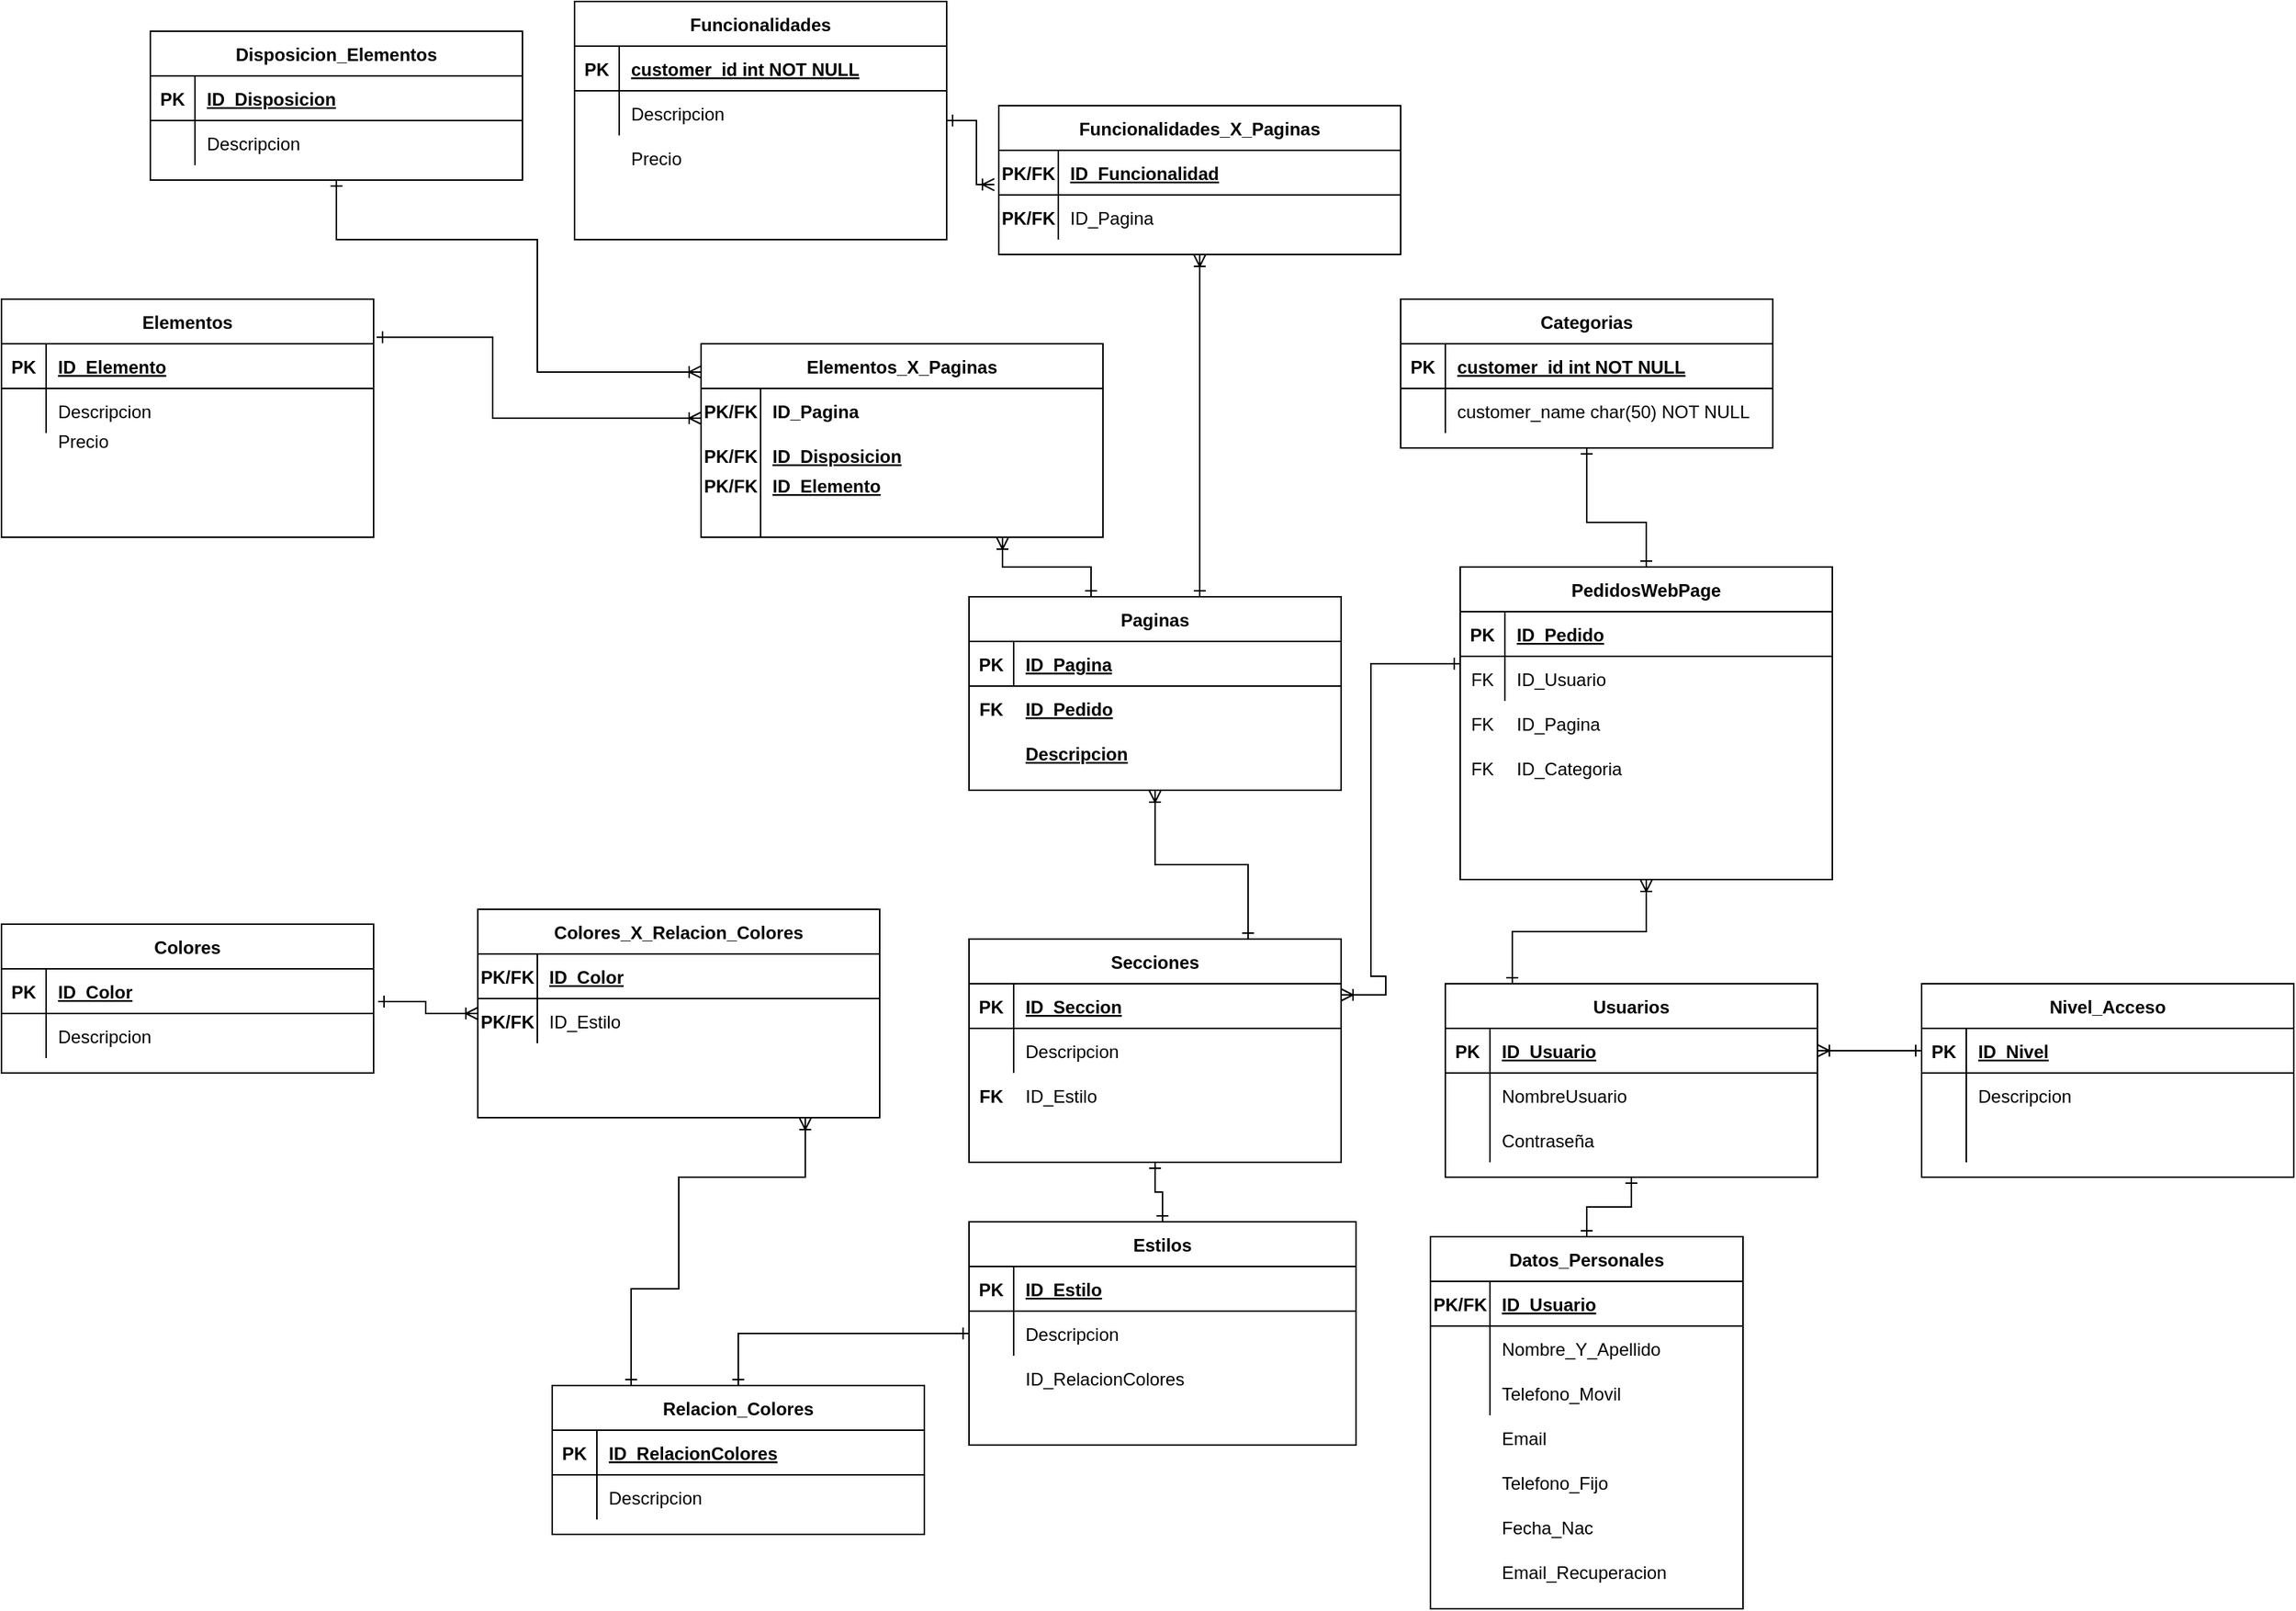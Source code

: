 <mxfile version="13.7.9" type="device"><diagram id="R2lEEEUBdFMjLlhIrx00" name="Page-1"><mxGraphModel dx="2881" dy="2274" grid="1" gridSize="10" guides="1" tooltips="1" connect="1" arrows="1" fold="1" page="1" pageScale="1" pageWidth="850" pageHeight="1100" math="0" shadow="0" extFonts="Permanent Marker^https://fonts.googleapis.com/css?family=Permanent+Marker"><root><mxCell id="0"/><mxCell id="1" parent="0"/><mxCell id="X9fBaG0iJ6tj3-MMZvB7-77" style="edgeStyle=orthogonalEdgeStyle;rounded=0;orthogonalLoop=1;jettySize=auto;html=1;endArrow=ERoneToMany;endFill=0;startArrow=ERone;startFill=0;exitX=0.75;exitY=0;exitDx=0;exitDy=0;" edge="1" parent="1" source="X9fBaG0iJ6tj3-MMZvB7-142" target="X9fBaG0iJ6tj3-MMZvB7-21"><mxGeometry relative="1" as="geometry"/></mxCell><mxCell id="X9fBaG0iJ6tj3-MMZvB7-78" style="edgeStyle=orthogonalEdgeStyle;rounded=0;orthogonalLoop=1;jettySize=auto;html=1;entryX=0.5;entryY=1;entryDx=0;entryDy=0;startArrow=ERone;startFill=0;endArrow=ERone;endFill=0;exitX=0.5;exitY=0;exitDx=0;exitDy=0;" edge="1" parent="1" source="C-vyLk0tnHw3VtMMgP7b-23" target="X9fBaG0iJ6tj3-MMZvB7-28"><mxGeometry relative="1" as="geometry"><mxPoint x="290" y="90" as="sourcePoint"/><Array as="points"><mxPoint x="415" y="-80"/><mxPoint x="375" y="-80"/></Array></mxGeometry></mxCell><mxCell id="X9fBaG0iJ6tj3-MMZvB7-150" style="edgeStyle=orthogonalEdgeStyle;rounded=0;orthogonalLoop=1;jettySize=auto;html=1;entryX=1;entryY=0.25;entryDx=0;entryDy=0;startArrow=ERone;startFill=0;endArrow=ERoneToMany;endFill=0;" edge="1" parent="1" source="C-vyLk0tnHw3VtMMgP7b-23" target="X9fBaG0iJ6tj3-MMZvB7-142"><mxGeometry relative="1" as="geometry"><Array as="points"><mxPoint x="230" y="15"/><mxPoint x="230" y="225"/><mxPoint x="240" y="225"/><mxPoint x="240" y="238"/></Array></mxGeometry></mxCell><mxCell id="X9fBaG0iJ6tj3-MMZvB7-175" style="edgeStyle=orthogonalEdgeStyle;rounded=0;orthogonalLoop=1;jettySize=auto;html=1;entryX=0.18;entryY=0;entryDx=0;entryDy=0;entryPerimeter=0;startArrow=ERoneToMany;startFill=0;endArrow=ERone;endFill=0;" edge="1" parent="1" source="C-vyLk0tnHw3VtMMgP7b-23" target="C-vyLk0tnHw3VtMMgP7b-2"><mxGeometry relative="1" as="geometry"/></mxCell><mxCell id="X9fBaG0iJ6tj3-MMZvB7-91" value="ID_Pagina" style="shape=partialRectangle;overflow=hidden;connectable=0;fillColor=none;top=0;left=0;bottom=0;right=0;align=left;spacingLeft=6;" vertex="1" parent="1"><mxGeometry x="320" y="40" width="220" height="30" as="geometry"/></mxCell><mxCell id="X9fBaG0iJ6tj3-MMZvB7-92" value="FK" style="shape=partialRectangle;overflow=hidden;connectable=0;fillColor=none;top=0;left=0;bottom=0;right=0;" vertex="1" parent="1"><mxGeometry x="290" y="40" width="30" height="30" as="geometry"/></mxCell><mxCell id="X9fBaG0iJ6tj3-MMZvB7-93" value="ID_Categoria" style="shape=partialRectangle;overflow=hidden;connectable=0;fillColor=none;top=0;left=0;bottom=0;right=0;align=left;spacingLeft=6;" vertex="1" parent="1"><mxGeometry x="320" y="70" width="220" height="30" as="geometry"/></mxCell><mxCell id="X9fBaG0iJ6tj3-MMZvB7-94" value="FK" style="shape=partialRectangle;overflow=hidden;connectable=0;fillColor=none;top=0;left=0;bottom=0;right=0;" vertex="1" parent="1"><mxGeometry x="290" y="70" width="30" height="30" as="geometry"/></mxCell><mxCell id="X9fBaG0iJ6tj3-MMZvB7-102" style="edgeStyle=orthogonalEdgeStyle;rounded=0;orthogonalLoop=1;jettySize=auto;html=1;entryX=-0.011;entryY=0.767;entryDx=0;entryDy=0;entryPerimeter=0;startArrow=ERone;startFill=0;endArrow=ERoneToMany;endFill=0;" edge="1" parent="1" source="X9fBaG0iJ6tj3-MMZvB7-42" target="X9fBaG0iJ6tj3-MMZvB7-96"><mxGeometry relative="1" as="geometry"/></mxCell><mxCell id="X9fBaG0iJ6tj3-MMZvB7-103" style="edgeStyle=orthogonalEdgeStyle;rounded=0;orthogonalLoop=1;jettySize=auto;html=1;startArrow=ERoneToMany;startFill=0;endArrow=ERone;endFill=0;entryX=0.62;entryY=0;entryDx=0;entryDy=0;entryPerimeter=0;" edge="1" parent="1" source="X9fBaG0iJ6tj3-MMZvB7-95" target="X9fBaG0iJ6tj3-MMZvB7-21"><mxGeometry relative="1" as="geometry"><mxPoint x="115" y="-40" as="targetPoint"/></mxGeometry></mxCell><mxCell id="X9fBaG0iJ6tj3-MMZvB7-21" value="Paginas" style="shape=table;startSize=30;container=1;collapsible=1;childLayout=tableLayout;fixedRows=1;rowLines=0;fontStyle=1;align=center;resizeLast=1;" vertex="1" parent="1"><mxGeometry x="-40" y="-30" width="250" height="130" as="geometry"/></mxCell><mxCell id="X9fBaG0iJ6tj3-MMZvB7-22" value="" style="shape=partialRectangle;collapsible=0;dropTarget=0;pointerEvents=0;fillColor=none;points=[[0,0.5],[1,0.5]];portConstraint=eastwest;top=0;left=0;right=0;bottom=1;" vertex="1" parent="X9fBaG0iJ6tj3-MMZvB7-21"><mxGeometry y="30" width="250" height="30" as="geometry"/></mxCell><mxCell id="X9fBaG0iJ6tj3-MMZvB7-23" value="PK" style="shape=partialRectangle;overflow=hidden;connectable=0;fillColor=none;top=0;left=0;bottom=0;right=0;fontStyle=1;" vertex="1" parent="X9fBaG0iJ6tj3-MMZvB7-22"><mxGeometry width="30" height="30" as="geometry"/></mxCell><mxCell id="X9fBaG0iJ6tj3-MMZvB7-24" value="ID_Pagina" style="shape=partialRectangle;overflow=hidden;connectable=0;fillColor=none;top=0;left=0;bottom=0;right=0;align=left;spacingLeft=6;fontStyle=5;" vertex="1" parent="X9fBaG0iJ6tj3-MMZvB7-22"><mxGeometry x="30" width="220" height="30" as="geometry"/></mxCell><mxCell id="X9fBaG0iJ6tj3-MMZvB7-95" value="Funcionalidades_X_Paginas" style="shape=table;startSize=30;container=1;collapsible=1;childLayout=tableLayout;fixedRows=1;rowLines=0;fontStyle=1;align=center;resizeLast=1;" vertex="1" parent="1"><mxGeometry x="-20" y="-360" width="270" height="100" as="geometry"/></mxCell><mxCell id="X9fBaG0iJ6tj3-MMZvB7-96" value="" style="shape=partialRectangle;collapsible=0;dropTarget=0;pointerEvents=0;fillColor=none;points=[[0,0.5],[1,0.5]];portConstraint=eastwest;top=0;left=0;right=0;bottom=1;" vertex="1" parent="X9fBaG0iJ6tj3-MMZvB7-95"><mxGeometry y="30" width="270" height="30" as="geometry"/></mxCell><mxCell id="X9fBaG0iJ6tj3-MMZvB7-97" value="PK/FK" style="shape=partialRectangle;overflow=hidden;connectable=0;fillColor=none;top=0;left=0;bottom=0;right=0;fontStyle=1;" vertex="1" parent="X9fBaG0iJ6tj3-MMZvB7-96"><mxGeometry width="40" height="30" as="geometry"/></mxCell><mxCell id="X9fBaG0iJ6tj3-MMZvB7-98" value="ID_Funcionalidad" style="shape=partialRectangle;overflow=hidden;connectable=0;fillColor=none;top=0;left=0;bottom=0;right=0;align=left;spacingLeft=6;fontStyle=5;" vertex="1" parent="X9fBaG0iJ6tj3-MMZvB7-96"><mxGeometry x="40" width="230" height="30" as="geometry"/></mxCell><mxCell id="X9fBaG0iJ6tj3-MMZvB7-99" value="" style="shape=partialRectangle;collapsible=0;dropTarget=0;pointerEvents=0;fillColor=none;points=[[0,0.5],[1,0.5]];portConstraint=eastwest;top=0;left=0;right=0;bottom=0;" vertex="1" parent="X9fBaG0iJ6tj3-MMZvB7-95"><mxGeometry y="60" width="270" height="30" as="geometry"/></mxCell><mxCell id="X9fBaG0iJ6tj3-MMZvB7-100" value="PK/FK" style="shape=partialRectangle;overflow=hidden;connectable=0;fillColor=none;top=0;left=0;bottom=0;right=0;fontStyle=1" vertex="1" parent="X9fBaG0iJ6tj3-MMZvB7-99"><mxGeometry width="40" height="30" as="geometry"/></mxCell><mxCell id="X9fBaG0iJ6tj3-MMZvB7-101" value="ID_Pagina" style="shape=partialRectangle;overflow=hidden;connectable=0;fillColor=none;top=0;left=0;bottom=0;right=0;align=left;spacingLeft=6;" vertex="1" parent="X9fBaG0iJ6tj3-MMZvB7-99"><mxGeometry x="40" width="230" height="30" as="geometry"/></mxCell><mxCell id="X9fBaG0iJ6tj3-MMZvB7-111" style="edgeStyle=orthogonalEdgeStyle;rounded=0;orthogonalLoop=1;jettySize=auto;html=1;entryX=0.328;entryY=0;entryDx=0;entryDy=0;entryPerimeter=0;startArrow=ERoneToMany;startFill=0;endArrow=ERone;endFill=0;exitX=0.75;exitY=1;exitDx=0;exitDy=0;" edge="1" parent="1" source="X9fBaG0iJ6tj3-MMZvB7-104" target="X9fBaG0iJ6tj3-MMZvB7-21"><mxGeometry relative="1" as="geometry"><Array as="points"><mxPoint x="-17" y="-50"/><mxPoint x="42" y="-50"/></Array></mxGeometry></mxCell><mxCell id="X9fBaG0iJ6tj3-MMZvB7-113" style="edgeStyle=orthogonalEdgeStyle;rounded=0;orthogonalLoop=1;jettySize=auto;html=1;entryX=1.008;entryY=0.16;entryDx=0;entryDy=0;entryPerimeter=0;startArrow=ERoneToMany;startFill=0;endArrow=ERone;endFill=0;" edge="1" parent="1" source="X9fBaG0iJ6tj3-MMZvB7-104" target="X9fBaG0iJ6tj3-MMZvB7-35"><mxGeometry relative="1" as="geometry"><Array as="points"><mxPoint x="-360" y="-150"/><mxPoint x="-360" y="-204"/></Array></mxGeometry></mxCell><mxCell id="X9fBaG0iJ6tj3-MMZvB7-114" value="Precio" style="shape=partialRectangle;overflow=hidden;connectable=0;fillColor=none;top=0;left=0;bottom=0;right=0;align=left;spacingLeft=6;" vertex="1" parent="1"><mxGeometry x="-275" y="-340" width="220" height="30" as="geometry"/></mxCell><mxCell id="X9fBaG0iJ6tj3-MMZvB7-115" value="Precio" style="shape=partialRectangle;overflow=hidden;connectable=0;fillColor=none;top=0;left=0;bottom=0;right=0;align=left;spacingLeft=6;" vertex="1" parent="1"><mxGeometry x="-660" y="-150" width="220" height="30" as="geometry"/></mxCell><mxCell id="X9fBaG0iJ6tj3-MMZvB7-123" style="edgeStyle=orthogonalEdgeStyle;rounded=0;orthogonalLoop=1;jettySize=auto;html=1;entryX=1.012;entryY=0.733;entryDx=0;entryDy=0;entryPerimeter=0;startArrow=ERoneToMany;startFill=0;endArrow=ERone;endFill=0;" edge="1" parent="1" source="X9fBaG0iJ6tj3-MMZvB7-116" target="X9fBaG0iJ6tj3-MMZvB7-57"><mxGeometry relative="1" as="geometry"/></mxCell><mxCell id="X9fBaG0iJ6tj3-MMZvB7-128" style="edgeStyle=orthogonalEdgeStyle;rounded=0;orthogonalLoop=1;jettySize=auto;html=1;entryX=0.212;entryY=0;entryDx=0;entryDy=0;startArrow=ERoneToMany;startFill=0;endArrow=ERone;endFill=0;entryPerimeter=0;" edge="1" parent="1" source="X9fBaG0iJ6tj3-MMZvB7-116" target="X9fBaG0iJ6tj3-MMZvB7-63"><mxGeometry relative="1" as="geometry"><Array as="points"><mxPoint x="-150" y="360"/><mxPoint x="-235" y="360"/><mxPoint x="-235" y="435"/><mxPoint x="-267" y="435"/></Array></mxGeometry></mxCell><mxCell id="X9fBaG0iJ6tj3-MMZvB7-129" value="ID_Pedido" style="shape=partialRectangle;overflow=hidden;connectable=0;fillColor=none;top=0;left=0;bottom=0;right=0;align=left;spacingLeft=6;fontStyle=5;" vertex="1" parent="1"><mxGeometry x="-10" y="30" width="220" height="30" as="geometry"/></mxCell><mxCell id="X9fBaG0iJ6tj3-MMZvB7-130" value="FK" style="shape=partialRectangle;overflow=hidden;connectable=0;fillColor=none;top=0;left=0;bottom=0;right=0;fontStyle=1;" vertex="1" parent="1"><mxGeometry x="-40" y="30" width="30" height="30" as="geometry"/></mxCell><mxCell id="X9fBaG0iJ6tj3-MMZvB7-104" value="Elementos_X_Paginas" style="shape=table;startSize=30;container=1;collapsible=1;childLayout=tableLayout;fixedRows=1;rowLines=0;fontStyle=1;align=center;resizeLast=1;" vertex="1" parent="1"><mxGeometry x="-220" y="-200" width="270" height="130" as="geometry"/></mxCell><mxCell id="X9fBaG0iJ6tj3-MMZvB7-108" value="" style="shape=partialRectangle;collapsible=0;dropTarget=0;pointerEvents=0;fillColor=none;points=[[0,0.5],[1,0.5]];portConstraint=eastwest;top=0;left=0;right=0;bottom=0;" vertex="1" parent="X9fBaG0iJ6tj3-MMZvB7-104"><mxGeometry y="30" width="270" height="30" as="geometry"/></mxCell><mxCell id="X9fBaG0iJ6tj3-MMZvB7-109" value="PK/FK" style="shape=partialRectangle;overflow=hidden;connectable=0;fillColor=none;top=0;left=0;bottom=0;right=0;fontStyle=1" vertex="1" parent="X9fBaG0iJ6tj3-MMZvB7-108"><mxGeometry width="40" height="30" as="geometry"/></mxCell><mxCell id="X9fBaG0iJ6tj3-MMZvB7-110" value="ID_Pagina" style="shape=partialRectangle;overflow=hidden;connectable=0;fillColor=none;top=0;left=0;bottom=0;right=0;align=left;spacingLeft=6;fontStyle=1" vertex="1" parent="X9fBaG0iJ6tj3-MMZvB7-108"><mxGeometry x="40" width="230" height="30" as="geometry"/></mxCell><mxCell id="X9fBaG0iJ6tj3-MMZvB7-105" value="" style="shape=partialRectangle;collapsible=0;dropTarget=0;pointerEvents=0;fillColor=none;points=[[0,0.5],[1,0.5]];portConstraint=eastwest;top=0;left=0;right=0;bottom=1;" vertex="1" parent="X9fBaG0iJ6tj3-MMZvB7-104"><mxGeometry y="60" width="270" height="70" as="geometry"/></mxCell><mxCell id="X9fBaG0iJ6tj3-MMZvB7-106" value="PK/FK" style="shape=partialRectangle;overflow=hidden;connectable=0;fillColor=none;top=0;left=0;bottom=0;right=0;fontStyle=1;" vertex="1" parent="X9fBaG0iJ6tj3-MMZvB7-105"><mxGeometry width="40" height="70" as="geometry"/></mxCell><mxCell id="X9fBaG0iJ6tj3-MMZvB7-107" value="ID_Elemento" style="shape=partialRectangle;overflow=hidden;connectable=0;fillColor=none;top=0;left=0;bottom=0;right=0;align=left;spacingLeft=6;fontStyle=5;" vertex="1" parent="X9fBaG0iJ6tj3-MMZvB7-105"><mxGeometry x="40" width="230" height="70" as="geometry"/></mxCell><mxCell id="X9fBaG0iJ6tj3-MMZvB7-132" style="edgeStyle=orthogonalEdgeStyle;rounded=0;orthogonalLoop=1;jettySize=auto;html=1;startArrow=ERone;startFill=0;endArrow=ERoneToMany;endFill=0;entryX=0;entryY=0.146;entryDx=0;entryDy=0;entryPerimeter=0;" edge="1" parent="1" source="X9fBaG0iJ6tj3-MMZvB7-70" target="X9fBaG0iJ6tj3-MMZvB7-104"><mxGeometry relative="1" as="geometry"><mxPoint x="-465" y="-240" as="targetPoint"/><Array as="points"><mxPoint x="-465" y="-270"/><mxPoint x="-330" y="-270"/><mxPoint x="-330" y="-181"/></Array></mxGeometry></mxCell><mxCell id="X9fBaG0iJ6tj3-MMZvB7-70" value="Disposicion_Elementos" style="shape=table;startSize=30;container=1;collapsible=1;childLayout=tableLayout;fixedRows=1;rowLines=0;fontStyle=1;align=center;resizeLast=1;" vertex="1" parent="1"><mxGeometry x="-590" y="-410" width="250" height="100" as="geometry"/></mxCell><mxCell id="X9fBaG0iJ6tj3-MMZvB7-71" value="" style="shape=partialRectangle;collapsible=0;dropTarget=0;pointerEvents=0;fillColor=none;points=[[0,0.5],[1,0.5]];portConstraint=eastwest;top=0;left=0;right=0;bottom=1;" vertex="1" parent="X9fBaG0iJ6tj3-MMZvB7-70"><mxGeometry y="30" width="250" height="30" as="geometry"/></mxCell><mxCell id="X9fBaG0iJ6tj3-MMZvB7-72" value="PK" style="shape=partialRectangle;overflow=hidden;connectable=0;fillColor=none;top=0;left=0;bottom=0;right=0;fontStyle=1;" vertex="1" parent="X9fBaG0iJ6tj3-MMZvB7-71"><mxGeometry width="30" height="30" as="geometry"/></mxCell><mxCell id="X9fBaG0iJ6tj3-MMZvB7-73" value="ID_Disposicion" style="shape=partialRectangle;overflow=hidden;connectable=0;fillColor=none;top=0;left=0;bottom=0;right=0;align=left;spacingLeft=6;fontStyle=5;" vertex="1" parent="X9fBaG0iJ6tj3-MMZvB7-71"><mxGeometry x="30" width="220" height="30" as="geometry"/></mxCell><mxCell id="X9fBaG0iJ6tj3-MMZvB7-74" value="" style="shape=partialRectangle;collapsible=0;dropTarget=0;pointerEvents=0;fillColor=none;points=[[0,0.5],[1,0.5]];portConstraint=eastwest;top=0;left=0;right=0;bottom=0;" vertex="1" parent="X9fBaG0iJ6tj3-MMZvB7-70"><mxGeometry y="60" width="250" height="30" as="geometry"/></mxCell><mxCell id="X9fBaG0iJ6tj3-MMZvB7-75" value="" style="shape=partialRectangle;overflow=hidden;connectable=0;fillColor=none;top=0;left=0;bottom=0;right=0;" vertex="1" parent="X9fBaG0iJ6tj3-MMZvB7-74"><mxGeometry width="30" height="30" as="geometry"/></mxCell><mxCell id="X9fBaG0iJ6tj3-MMZvB7-76" value="Descripcion" style="shape=partialRectangle;overflow=hidden;connectable=0;fillColor=none;top=0;left=0;bottom=0;right=0;align=left;spacingLeft=6;" vertex="1" parent="X9fBaG0iJ6tj3-MMZvB7-74"><mxGeometry x="30" width="220" height="30" as="geometry"/></mxCell><mxCell id="X9fBaG0iJ6tj3-MMZvB7-35" value="Elementos" style="shape=table;startSize=30;container=1;collapsible=1;childLayout=tableLayout;fixedRows=1;rowLines=0;fontStyle=1;align=center;resizeLast=1;" vertex="1" parent="1"><mxGeometry x="-690" y="-230" width="250" height="160" as="geometry"/></mxCell><mxCell id="X9fBaG0iJ6tj3-MMZvB7-36" value="" style="shape=partialRectangle;collapsible=0;dropTarget=0;pointerEvents=0;fillColor=none;points=[[0,0.5],[1,0.5]];portConstraint=eastwest;top=0;left=0;right=0;bottom=1;" vertex="1" parent="X9fBaG0iJ6tj3-MMZvB7-35"><mxGeometry y="30" width="250" height="30" as="geometry"/></mxCell><mxCell id="X9fBaG0iJ6tj3-MMZvB7-37" value="PK" style="shape=partialRectangle;overflow=hidden;connectable=0;fillColor=none;top=0;left=0;bottom=0;right=0;fontStyle=1;" vertex="1" parent="X9fBaG0iJ6tj3-MMZvB7-36"><mxGeometry width="30" height="30" as="geometry"/></mxCell><mxCell id="X9fBaG0iJ6tj3-MMZvB7-38" value="ID_Elemento" style="shape=partialRectangle;overflow=hidden;connectable=0;fillColor=none;top=0;left=0;bottom=0;right=0;align=left;spacingLeft=6;fontStyle=5;" vertex="1" parent="X9fBaG0iJ6tj3-MMZvB7-36"><mxGeometry x="30" width="220" height="30" as="geometry"/></mxCell><mxCell id="X9fBaG0iJ6tj3-MMZvB7-39" value="" style="shape=partialRectangle;collapsible=0;dropTarget=0;pointerEvents=0;fillColor=none;points=[[0,0.5],[1,0.5]];portConstraint=eastwest;top=0;left=0;right=0;bottom=0;" vertex="1" parent="X9fBaG0iJ6tj3-MMZvB7-35"><mxGeometry y="60" width="250" height="30" as="geometry"/></mxCell><mxCell id="X9fBaG0iJ6tj3-MMZvB7-40" value="" style="shape=partialRectangle;overflow=hidden;connectable=0;fillColor=none;top=0;left=0;bottom=0;right=0;" vertex="1" parent="X9fBaG0iJ6tj3-MMZvB7-39"><mxGeometry width="30" height="30" as="geometry"/></mxCell><mxCell id="X9fBaG0iJ6tj3-MMZvB7-41" value="Descripcion" style="shape=partialRectangle;overflow=hidden;connectable=0;fillColor=none;top=0;left=0;bottom=0;right=0;align=left;spacingLeft=6;" vertex="1" parent="X9fBaG0iJ6tj3-MMZvB7-39"><mxGeometry x="30" width="220" height="30" as="geometry"/></mxCell><mxCell id="X9fBaG0iJ6tj3-MMZvB7-134" value="ID_Disposicion" style="shape=partialRectangle;overflow=hidden;connectable=0;fillColor=none;top=0;left=0;bottom=0;right=0;align=left;spacingLeft=6;fontStyle=5;" vertex="1" parent="1"><mxGeometry x="-180" y="-140" width="220" height="30" as="geometry"/></mxCell><mxCell id="X9fBaG0iJ6tj3-MMZvB7-135" value="PK/FK" style="shape=partialRectangle;overflow=hidden;connectable=0;fillColor=none;top=0;left=0;bottom=0;right=0;fontStyle=1" vertex="1" parent="1"><mxGeometry x="-220" y="-140" width="40" height="30" as="geometry"/></mxCell><mxCell id="X9fBaG0iJ6tj3-MMZvB7-42" value="Funcionalidades" style="shape=table;startSize=30;container=1;collapsible=1;childLayout=tableLayout;fixedRows=1;rowLines=0;fontStyle=1;align=center;resizeLast=1;" vertex="1" parent="1"><mxGeometry x="-305" y="-430" width="250" height="160" as="geometry"/></mxCell><mxCell id="X9fBaG0iJ6tj3-MMZvB7-43" value="" style="shape=partialRectangle;collapsible=0;dropTarget=0;pointerEvents=0;fillColor=none;points=[[0,0.5],[1,0.5]];portConstraint=eastwest;top=0;left=0;right=0;bottom=1;" vertex="1" parent="X9fBaG0iJ6tj3-MMZvB7-42"><mxGeometry y="30" width="250" height="30" as="geometry"/></mxCell><mxCell id="X9fBaG0iJ6tj3-MMZvB7-44" value="PK" style="shape=partialRectangle;overflow=hidden;connectable=0;fillColor=none;top=0;left=0;bottom=0;right=0;fontStyle=1;" vertex="1" parent="X9fBaG0iJ6tj3-MMZvB7-43"><mxGeometry width="30" height="30" as="geometry"/></mxCell><mxCell id="X9fBaG0iJ6tj3-MMZvB7-45" value="customer_id int NOT NULL " style="shape=partialRectangle;overflow=hidden;connectable=0;fillColor=none;top=0;left=0;bottom=0;right=0;align=left;spacingLeft=6;fontStyle=5;" vertex="1" parent="X9fBaG0iJ6tj3-MMZvB7-43"><mxGeometry x="30" width="220" height="30" as="geometry"/></mxCell><mxCell id="X9fBaG0iJ6tj3-MMZvB7-46" value="" style="shape=partialRectangle;collapsible=0;dropTarget=0;pointerEvents=0;fillColor=none;points=[[0,0.5],[1,0.5]];portConstraint=eastwest;top=0;left=0;right=0;bottom=0;" vertex="1" parent="X9fBaG0iJ6tj3-MMZvB7-42"><mxGeometry y="60" width="250" height="30" as="geometry"/></mxCell><mxCell id="X9fBaG0iJ6tj3-MMZvB7-47" value="" style="shape=partialRectangle;overflow=hidden;connectable=0;fillColor=none;top=0;left=0;bottom=0;right=0;" vertex="1" parent="X9fBaG0iJ6tj3-MMZvB7-46"><mxGeometry width="30" height="30" as="geometry"/></mxCell><mxCell id="X9fBaG0iJ6tj3-MMZvB7-48" value="Descripcion" style="shape=partialRectangle;overflow=hidden;connectable=0;fillColor=none;top=0;left=0;bottom=0;right=0;align=left;spacingLeft=6;" vertex="1" parent="X9fBaG0iJ6tj3-MMZvB7-46"><mxGeometry x="30" width="220" height="30" as="geometry"/></mxCell><mxCell id="X9fBaG0iJ6tj3-MMZvB7-139" style="edgeStyle=orthogonalEdgeStyle;rounded=0;orthogonalLoop=1;jettySize=auto;html=1;startArrow=ERone;startFill=0;endArrow=ERone;endFill=0;entryX=0;entryY=0.5;entryDx=0;entryDy=0;" edge="1" parent="1" source="X9fBaG0iJ6tj3-MMZvB7-63" target="X9fBaG0iJ6tj3-MMZvB7-53"><mxGeometry relative="1" as="geometry"><mxPoint x="-360" y="70" as="targetPoint"/></mxGeometry></mxCell><mxCell id="X9fBaG0iJ6tj3-MMZvB7-151" style="edgeStyle=orthogonalEdgeStyle;rounded=0;orthogonalLoop=1;jettySize=auto;html=1;entryX=0.5;entryY=0;entryDx=0;entryDy=0;startArrow=ERone;startFill=0;endArrow=ERone;endFill=0;" edge="1" parent="1" source="X9fBaG0iJ6tj3-MMZvB7-142" target="X9fBaG0iJ6tj3-MMZvB7-49"><mxGeometry relative="1" as="geometry"/></mxCell><mxCell id="X9fBaG0iJ6tj3-MMZvB7-142" value="Secciones" style="shape=table;startSize=30;container=1;collapsible=1;childLayout=tableLayout;fixedRows=1;rowLines=0;fontStyle=1;align=center;resizeLast=1;" vertex="1" parent="1"><mxGeometry x="-40" y="200" width="250" height="150" as="geometry"/></mxCell><mxCell id="X9fBaG0iJ6tj3-MMZvB7-143" value="" style="shape=partialRectangle;collapsible=0;dropTarget=0;pointerEvents=0;fillColor=none;points=[[0,0.5],[1,0.5]];portConstraint=eastwest;top=0;left=0;right=0;bottom=1;" vertex="1" parent="X9fBaG0iJ6tj3-MMZvB7-142"><mxGeometry y="30" width="250" height="30" as="geometry"/></mxCell><mxCell id="X9fBaG0iJ6tj3-MMZvB7-144" value="PK" style="shape=partialRectangle;overflow=hidden;connectable=0;fillColor=none;top=0;left=0;bottom=0;right=0;fontStyle=1;" vertex="1" parent="X9fBaG0iJ6tj3-MMZvB7-143"><mxGeometry width="30" height="30" as="geometry"/></mxCell><mxCell id="X9fBaG0iJ6tj3-MMZvB7-145" value="ID_Seccion" style="shape=partialRectangle;overflow=hidden;connectable=0;fillColor=none;top=0;left=0;bottom=0;right=0;align=left;spacingLeft=6;fontStyle=5;" vertex="1" parent="X9fBaG0iJ6tj3-MMZvB7-143"><mxGeometry x="30" width="220" height="30" as="geometry"/></mxCell><mxCell id="X9fBaG0iJ6tj3-MMZvB7-146" value="" style="shape=partialRectangle;collapsible=0;dropTarget=0;pointerEvents=0;fillColor=none;points=[[0,0.5],[1,0.5]];portConstraint=eastwest;top=0;left=0;right=0;bottom=0;" vertex="1" parent="X9fBaG0iJ6tj3-MMZvB7-142"><mxGeometry y="60" width="250" height="30" as="geometry"/></mxCell><mxCell id="X9fBaG0iJ6tj3-MMZvB7-147" value="" style="shape=partialRectangle;overflow=hidden;connectable=0;fillColor=none;top=0;left=0;bottom=0;right=0;" vertex="1" parent="X9fBaG0iJ6tj3-MMZvB7-146"><mxGeometry width="30" height="30" as="geometry"/></mxCell><mxCell id="X9fBaG0iJ6tj3-MMZvB7-148" value="Descripcion" style="shape=partialRectangle;overflow=hidden;connectable=0;fillColor=none;top=0;left=0;bottom=0;right=0;align=left;spacingLeft=6;" vertex="1" parent="X9fBaG0iJ6tj3-MMZvB7-146"><mxGeometry x="30" width="220" height="30" as="geometry"/></mxCell><mxCell id="X9fBaG0iJ6tj3-MMZvB7-49" value="Estilos" style="shape=table;startSize=30;container=1;collapsible=1;childLayout=tableLayout;fixedRows=1;rowLines=0;fontStyle=1;align=center;resizeLast=1;" vertex="1" parent="1"><mxGeometry x="-40" y="390" width="260" height="150" as="geometry"/></mxCell><mxCell id="X9fBaG0iJ6tj3-MMZvB7-50" value="" style="shape=partialRectangle;collapsible=0;dropTarget=0;pointerEvents=0;fillColor=none;points=[[0,0.5],[1,0.5]];portConstraint=eastwest;top=0;left=0;right=0;bottom=1;" vertex="1" parent="X9fBaG0iJ6tj3-MMZvB7-49"><mxGeometry y="30" width="260" height="30" as="geometry"/></mxCell><mxCell id="X9fBaG0iJ6tj3-MMZvB7-51" value="PK" style="shape=partialRectangle;overflow=hidden;connectable=0;fillColor=none;top=0;left=0;bottom=0;right=0;fontStyle=1;" vertex="1" parent="X9fBaG0iJ6tj3-MMZvB7-50"><mxGeometry width="30" height="30" as="geometry"/></mxCell><mxCell id="X9fBaG0iJ6tj3-MMZvB7-52" value="ID_Estilo" style="shape=partialRectangle;overflow=hidden;connectable=0;fillColor=none;top=0;left=0;bottom=0;right=0;align=left;spacingLeft=6;fontStyle=5;" vertex="1" parent="X9fBaG0iJ6tj3-MMZvB7-50"><mxGeometry x="30" width="230" height="30" as="geometry"/></mxCell><mxCell id="X9fBaG0iJ6tj3-MMZvB7-53" value="" style="shape=partialRectangle;collapsible=0;dropTarget=0;pointerEvents=0;fillColor=none;points=[[0,0.5],[1,0.5]];portConstraint=eastwest;top=0;left=0;right=0;bottom=0;" vertex="1" parent="X9fBaG0iJ6tj3-MMZvB7-49"><mxGeometry y="60" width="260" height="30" as="geometry"/></mxCell><mxCell id="X9fBaG0iJ6tj3-MMZvB7-54" value="" style="shape=partialRectangle;overflow=hidden;connectable=0;fillColor=none;top=0;left=0;bottom=0;right=0;" vertex="1" parent="X9fBaG0iJ6tj3-MMZvB7-53"><mxGeometry width="30" height="30" as="geometry"/></mxCell><mxCell id="X9fBaG0iJ6tj3-MMZvB7-55" value="Descripcion" style="shape=partialRectangle;overflow=hidden;connectable=0;fillColor=none;top=0;left=0;bottom=0;right=0;align=left;spacingLeft=6;" vertex="1" parent="X9fBaG0iJ6tj3-MMZvB7-53"><mxGeometry x="30" width="230" height="30" as="geometry"/></mxCell><mxCell id="X9fBaG0iJ6tj3-MMZvB7-152" value="Descripcion" style="shape=partialRectangle;overflow=hidden;connectable=0;fillColor=none;top=0;left=0;bottom=0;right=0;align=left;spacingLeft=6;fontStyle=5;" vertex="1" parent="1"><mxGeometry x="-10" y="60" width="220" height="30" as="geometry"/></mxCell><mxCell id="X9fBaG0iJ6tj3-MMZvB7-153" value="ID_Estilo" style="shape=partialRectangle;overflow=hidden;connectable=0;fillColor=none;top=0;left=0;bottom=0;right=0;align=left;spacingLeft=6;" vertex="1" parent="1"><mxGeometry x="-10" y="290" width="220" height="30" as="geometry"/></mxCell><mxCell id="X9fBaG0iJ6tj3-MMZvB7-154" value="FK" style="shape=partialRectangle;overflow=hidden;connectable=0;fillColor=none;top=0;left=0;bottom=0;right=0;fontStyle=1;" vertex="1" parent="1"><mxGeometry x="-40" y="290" width="30" height="30" as="geometry"/></mxCell><mxCell id="X9fBaG0iJ6tj3-MMZvB7-155" value="ID_RelacionColores" style="shape=partialRectangle;overflow=hidden;connectable=0;fillColor=none;top=0;left=0;bottom=0;right=0;align=left;spacingLeft=6;" vertex="1" parent="1"><mxGeometry x="-10" y="480" width="230" height="30" as="geometry"/></mxCell><mxCell id="X9fBaG0iJ6tj3-MMZvB7-63" value="Relacion_Colores" style="shape=table;startSize=30;container=1;collapsible=1;childLayout=tableLayout;fixedRows=1;rowLines=0;fontStyle=1;align=center;resizeLast=1;" vertex="1" parent="1"><mxGeometry x="-320" y="500" width="250" height="100" as="geometry"/></mxCell><mxCell id="X9fBaG0iJ6tj3-MMZvB7-64" value="" style="shape=partialRectangle;collapsible=0;dropTarget=0;pointerEvents=0;fillColor=none;points=[[0,0.5],[1,0.5]];portConstraint=eastwest;top=0;left=0;right=0;bottom=1;" vertex="1" parent="X9fBaG0iJ6tj3-MMZvB7-63"><mxGeometry y="30" width="250" height="30" as="geometry"/></mxCell><mxCell id="X9fBaG0iJ6tj3-MMZvB7-65" value="PK" style="shape=partialRectangle;overflow=hidden;connectable=0;fillColor=none;top=0;left=0;bottom=0;right=0;fontStyle=1;" vertex="1" parent="X9fBaG0iJ6tj3-MMZvB7-64"><mxGeometry width="30" height="30" as="geometry"/></mxCell><mxCell id="X9fBaG0iJ6tj3-MMZvB7-66" value="ID_RelacionColores" style="shape=partialRectangle;overflow=hidden;connectable=0;fillColor=none;top=0;left=0;bottom=0;right=0;align=left;spacingLeft=6;fontStyle=5;" vertex="1" parent="X9fBaG0iJ6tj3-MMZvB7-64"><mxGeometry x="30" width="220" height="30" as="geometry"/></mxCell><mxCell id="X9fBaG0iJ6tj3-MMZvB7-67" value="" style="shape=partialRectangle;collapsible=0;dropTarget=0;pointerEvents=0;fillColor=none;points=[[0,0.5],[1,0.5]];portConstraint=eastwest;top=0;left=0;right=0;bottom=0;" vertex="1" parent="X9fBaG0iJ6tj3-MMZvB7-63"><mxGeometry y="60" width="250" height="30" as="geometry"/></mxCell><mxCell id="X9fBaG0iJ6tj3-MMZvB7-68" value="" style="shape=partialRectangle;overflow=hidden;connectable=0;fillColor=none;top=0;left=0;bottom=0;right=0;" vertex="1" parent="X9fBaG0iJ6tj3-MMZvB7-67"><mxGeometry width="30" height="30" as="geometry"/></mxCell><mxCell id="X9fBaG0iJ6tj3-MMZvB7-69" value="Descripcion" style="shape=partialRectangle;overflow=hidden;connectable=0;fillColor=none;top=0;left=0;bottom=0;right=0;align=left;spacingLeft=6;" vertex="1" parent="X9fBaG0iJ6tj3-MMZvB7-67"><mxGeometry x="30" width="220" height="30" as="geometry"/></mxCell><mxCell id="X9fBaG0iJ6tj3-MMZvB7-116" value="Colores_X_Relacion_Colores" style="shape=table;startSize=30;container=1;collapsible=1;childLayout=tableLayout;fixedRows=1;rowLines=0;fontStyle=1;align=center;resizeLast=1;" vertex="1" parent="1"><mxGeometry x="-370" y="180" width="270" height="140" as="geometry"/></mxCell><mxCell id="X9fBaG0iJ6tj3-MMZvB7-117" value="" style="shape=partialRectangle;collapsible=0;dropTarget=0;pointerEvents=0;fillColor=none;points=[[0,0.5],[1,0.5]];portConstraint=eastwest;top=0;left=0;right=0;bottom=1;" vertex="1" parent="X9fBaG0iJ6tj3-MMZvB7-116"><mxGeometry y="30" width="270" height="30" as="geometry"/></mxCell><mxCell id="X9fBaG0iJ6tj3-MMZvB7-118" value="PK/FK" style="shape=partialRectangle;overflow=hidden;connectable=0;fillColor=none;top=0;left=0;bottom=0;right=0;fontStyle=1;" vertex="1" parent="X9fBaG0iJ6tj3-MMZvB7-117"><mxGeometry width="40" height="30" as="geometry"/></mxCell><mxCell id="X9fBaG0iJ6tj3-MMZvB7-119" value="ID_Color" style="shape=partialRectangle;overflow=hidden;connectable=0;fillColor=none;top=0;left=0;bottom=0;right=0;align=left;spacingLeft=6;fontStyle=5;" vertex="1" parent="X9fBaG0iJ6tj3-MMZvB7-117"><mxGeometry x="40" width="230" height="30" as="geometry"/></mxCell><mxCell id="X9fBaG0iJ6tj3-MMZvB7-120" value="" style="shape=partialRectangle;collapsible=0;dropTarget=0;pointerEvents=0;fillColor=none;points=[[0,0.5],[1,0.5]];portConstraint=eastwest;top=0;left=0;right=0;bottom=0;" vertex="1" parent="X9fBaG0iJ6tj3-MMZvB7-116"><mxGeometry y="60" width="270" height="30" as="geometry"/></mxCell><mxCell id="X9fBaG0iJ6tj3-MMZvB7-121" value="PK/FK" style="shape=partialRectangle;overflow=hidden;connectable=0;fillColor=none;top=0;left=0;bottom=0;right=0;fontStyle=1" vertex="1" parent="X9fBaG0iJ6tj3-MMZvB7-120"><mxGeometry width="40" height="30" as="geometry"/></mxCell><mxCell id="X9fBaG0iJ6tj3-MMZvB7-122" value="ID_Estilo" style="shape=partialRectangle;overflow=hidden;connectable=0;fillColor=none;top=0;left=0;bottom=0;right=0;align=left;spacingLeft=6;" vertex="1" parent="X9fBaG0iJ6tj3-MMZvB7-120"><mxGeometry x="40" width="230" height="30" as="geometry"/></mxCell><mxCell id="X9fBaG0iJ6tj3-MMZvB7-56" value="Colores" style="shape=table;startSize=30;container=1;collapsible=1;childLayout=tableLayout;fixedRows=1;rowLines=0;fontStyle=1;align=center;resizeLast=1;" vertex="1" parent="1"><mxGeometry x="-690" y="190" width="250" height="100" as="geometry"/></mxCell><mxCell id="X9fBaG0iJ6tj3-MMZvB7-57" value="" style="shape=partialRectangle;collapsible=0;dropTarget=0;pointerEvents=0;fillColor=none;points=[[0,0.5],[1,0.5]];portConstraint=eastwest;top=0;left=0;right=0;bottom=1;" vertex="1" parent="X9fBaG0iJ6tj3-MMZvB7-56"><mxGeometry y="30" width="250" height="30" as="geometry"/></mxCell><mxCell id="X9fBaG0iJ6tj3-MMZvB7-58" value="PK" style="shape=partialRectangle;overflow=hidden;connectable=0;fillColor=none;top=0;left=0;bottom=0;right=0;fontStyle=1;" vertex="1" parent="X9fBaG0iJ6tj3-MMZvB7-57"><mxGeometry width="30" height="30" as="geometry"/></mxCell><mxCell id="X9fBaG0iJ6tj3-MMZvB7-59" value="ID_Color" style="shape=partialRectangle;overflow=hidden;connectable=0;fillColor=none;top=0;left=0;bottom=0;right=0;align=left;spacingLeft=6;fontStyle=5;" vertex="1" parent="X9fBaG0iJ6tj3-MMZvB7-57"><mxGeometry x="30" width="220" height="30" as="geometry"/></mxCell><mxCell id="X9fBaG0iJ6tj3-MMZvB7-60" value="" style="shape=partialRectangle;collapsible=0;dropTarget=0;pointerEvents=0;fillColor=none;points=[[0,0.5],[1,0.5]];portConstraint=eastwest;top=0;left=0;right=0;bottom=0;" vertex="1" parent="X9fBaG0iJ6tj3-MMZvB7-56"><mxGeometry y="60" width="250" height="30" as="geometry"/></mxCell><mxCell id="X9fBaG0iJ6tj3-MMZvB7-61" value="" style="shape=partialRectangle;overflow=hidden;connectable=0;fillColor=none;top=0;left=0;bottom=0;right=0;" vertex="1" parent="X9fBaG0iJ6tj3-MMZvB7-60"><mxGeometry width="30" height="30" as="geometry"/></mxCell><mxCell id="X9fBaG0iJ6tj3-MMZvB7-62" value="Descripcion" style="shape=partialRectangle;overflow=hidden;connectable=0;fillColor=none;top=0;left=0;bottom=0;right=0;align=left;spacingLeft=6;" vertex="1" parent="X9fBaG0iJ6tj3-MMZvB7-60"><mxGeometry x="30" width="220" height="30" as="geometry"/></mxCell><mxCell id="X9fBaG0iJ6tj3-MMZvB7-166" style="edgeStyle=orthogonalEdgeStyle;rounded=0;orthogonalLoop=1;jettySize=auto;html=1;entryX=1;entryY=0.5;entryDx=0;entryDy=0;startArrow=ERone;startFill=0;endArrow=ERoneToMany;endFill=0;" edge="1" parent="1" source="X9fBaG0iJ6tj3-MMZvB7-157" target="C-vyLk0tnHw3VtMMgP7b-3"><mxGeometry relative="1" as="geometry"/></mxCell><mxCell id="X9fBaG0iJ6tj3-MMZvB7-169" style="edgeStyle=orthogonalEdgeStyle;rounded=0;orthogonalLoop=1;jettySize=auto;html=1;entryX=0.5;entryY=0;entryDx=0;entryDy=0;startArrow=ERone;startFill=0;endArrow=ERone;endFill=0;" edge="1" parent="1" source="C-vyLk0tnHw3VtMMgP7b-2" target="C-vyLk0tnHw3VtMMgP7b-13"><mxGeometry relative="1" as="geometry"/></mxCell><mxCell id="X9fBaG0iJ6tj3-MMZvB7-170" value="Email" style="shape=partialRectangle;overflow=hidden;connectable=0;fillColor=none;top=0;left=0;bottom=0;right=0;align=left;spacingLeft=6;" vertex="1" parent="1"><mxGeometry x="310" y="520" width="220" height="30" as="geometry"/></mxCell><mxCell id="X9fBaG0iJ6tj3-MMZvB7-171" value="PK/FK" style="shape=partialRectangle;overflow=hidden;connectable=0;fillColor=none;top=0;left=0;bottom=0;right=0;fontStyle=1" vertex="1" parent="1"><mxGeometry x="270" y="430" width="40" height="30" as="geometry"/></mxCell><mxCell id="X9fBaG0iJ6tj3-MMZvB7-172" value="Telefono_Fijo" style="shape=partialRectangle;overflow=hidden;connectable=0;fillColor=none;top=0;left=0;bottom=0;right=0;align=left;spacingLeft=6;" vertex="1" parent="1"><mxGeometry x="310" y="550" width="220" height="30" as="geometry"/></mxCell><mxCell id="X9fBaG0iJ6tj3-MMZvB7-173" value="Fecha_Nac" style="shape=partialRectangle;overflow=hidden;connectable=0;fillColor=none;top=0;left=0;bottom=0;right=0;align=left;spacingLeft=6;" vertex="1" parent="1"><mxGeometry x="310" y="580" width="220" height="30" as="geometry"/></mxCell><mxCell id="X9fBaG0iJ6tj3-MMZvB7-174" value="Email_Recuperacion" style="shape=partialRectangle;overflow=hidden;connectable=0;fillColor=none;top=0;left=0;bottom=0;right=0;align=left;spacingLeft=6;" vertex="1" parent="1"><mxGeometry x="310" y="610" width="220" height="30" as="geometry"/></mxCell><mxCell id="C-vyLk0tnHw3VtMMgP7b-23" value="PedidosWebPage" style="shape=table;startSize=30;container=1;collapsible=1;childLayout=tableLayout;fixedRows=1;rowLines=0;fontStyle=1;align=center;resizeLast=1;" parent="1" vertex="1"><mxGeometry x="290" y="-50" width="250" height="210" as="geometry"/></mxCell><mxCell id="C-vyLk0tnHw3VtMMgP7b-24" value="" style="shape=partialRectangle;collapsible=0;dropTarget=0;pointerEvents=0;fillColor=none;points=[[0,0.5],[1,0.5]];portConstraint=eastwest;top=0;left=0;right=0;bottom=1;" parent="C-vyLk0tnHw3VtMMgP7b-23" vertex="1"><mxGeometry y="30" width="250" height="30" as="geometry"/></mxCell><mxCell id="C-vyLk0tnHw3VtMMgP7b-25" value="PK" style="shape=partialRectangle;overflow=hidden;connectable=0;fillColor=none;top=0;left=0;bottom=0;right=0;fontStyle=1;" parent="C-vyLk0tnHw3VtMMgP7b-24" vertex="1"><mxGeometry width="30" height="30" as="geometry"/></mxCell><mxCell id="C-vyLk0tnHw3VtMMgP7b-26" value="ID_Pedido" style="shape=partialRectangle;overflow=hidden;connectable=0;fillColor=none;top=0;left=0;bottom=0;right=0;align=left;spacingLeft=6;fontStyle=5;" parent="C-vyLk0tnHw3VtMMgP7b-24" vertex="1"><mxGeometry x="30" width="220" height="30" as="geometry"/></mxCell><mxCell id="C-vyLk0tnHw3VtMMgP7b-27" value="" style="shape=partialRectangle;collapsible=0;dropTarget=0;pointerEvents=0;fillColor=none;points=[[0,0.5],[1,0.5]];portConstraint=eastwest;top=0;left=0;right=0;bottom=0;" parent="C-vyLk0tnHw3VtMMgP7b-23" vertex="1"><mxGeometry y="60" width="250" height="30" as="geometry"/></mxCell><mxCell id="C-vyLk0tnHw3VtMMgP7b-28" value="FK" style="shape=partialRectangle;overflow=hidden;connectable=0;fillColor=none;top=0;left=0;bottom=0;right=0;" parent="C-vyLk0tnHw3VtMMgP7b-27" vertex="1"><mxGeometry width="30" height="30" as="geometry"/></mxCell><mxCell id="C-vyLk0tnHw3VtMMgP7b-29" value="ID_Usuario" style="shape=partialRectangle;overflow=hidden;connectable=0;fillColor=none;top=0;left=0;bottom=0;right=0;align=left;spacingLeft=6;" parent="C-vyLk0tnHw3VtMMgP7b-27" vertex="1"><mxGeometry x="30" width="220" height="30" as="geometry"/></mxCell><mxCell id="X9fBaG0iJ6tj3-MMZvB7-28" value="Categorias" style="shape=table;startSize=30;container=1;collapsible=1;childLayout=tableLayout;fixedRows=1;rowLines=0;fontStyle=1;align=center;resizeLast=1;" vertex="1" parent="1"><mxGeometry x="250" y="-230" width="250" height="100" as="geometry"/></mxCell><mxCell id="X9fBaG0iJ6tj3-MMZvB7-29" value="" style="shape=partialRectangle;collapsible=0;dropTarget=0;pointerEvents=0;fillColor=none;points=[[0,0.5],[1,0.5]];portConstraint=eastwest;top=0;left=0;right=0;bottom=1;" vertex="1" parent="X9fBaG0iJ6tj3-MMZvB7-28"><mxGeometry y="30" width="250" height="30" as="geometry"/></mxCell><mxCell id="X9fBaG0iJ6tj3-MMZvB7-30" value="PK" style="shape=partialRectangle;overflow=hidden;connectable=0;fillColor=none;top=0;left=0;bottom=0;right=0;fontStyle=1;" vertex="1" parent="X9fBaG0iJ6tj3-MMZvB7-29"><mxGeometry width="30" height="30" as="geometry"/></mxCell><mxCell id="X9fBaG0iJ6tj3-MMZvB7-31" value="customer_id int NOT NULL " style="shape=partialRectangle;overflow=hidden;connectable=0;fillColor=none;top=0;left=0;bottom=0;right=0;align=left;spacingLeft=6;fontStyle=5;" vertex="1" parent="X9fBaG0iJ6tj3-MMZvB7-29"><mxGeometry x="30" width="220" height="30" as="geometry"/></mxCell><mxCell id="X9fBaG0iJ6tj3-MMZvB7-32" value="" style="shape=partialRectangle;collapsible=0;dropTarget=0;pointerEvents=0;fillColor=none;points=[[0,0.5],[1,0.5]];portConstraint=eastwest;top=0;left=0;right=0;bottom=0;" vertex="1" parent="X9fBaG0iJ6tj3-MMZvB7-28"><mxGeometry y="60" width="250" height="30" as="geometry"/></mxCell><mxCell id="X9fBaG0iJ6tj3-MMZvB7-33" value="" style="shape=partialRectangle;overflow=hidden;connectable=0;fillColor=none;top=0;left=0;bottom=0;right=0;" vertex="1" parent="X9fBaG0iJ6tj3-MMZvB7-32"><mxGeometry width="30" height="30" as="geometry"/></mxCell><mxCell id="X9fBaG0iJ6tj3-MMZvB7-34" value="customer_name char(50) NOT NULL" style="shape=partialRectangle;overflow=hidden;connectable=0;fillColor=none;top=0;left=0;bottom=0;right=0;align=left;spacingLeft=6;" vertex="1" parent="X9fBaG0iJ6tj3-MMZvB7-32"><mxGeometry x="30" width="220" height="30" as="geometry"/></mxCell><mxCell id="X9fBaG0iJ6tj3-MMZvB7-156" value="Nivel_Acceso" style="shape=table;startSize=30;container=1;collapsible=1;childLayout=tableLayout;fixedRows=1;rowLines=0;fontStyle=1;align=center;resizeLast=1;" vertex="1" parent="1"><mxGeometry x="600" y="230" width="250" height="130" as="geometry"/></mxCell><mxCell id="X9fBaG0iJ6tj3-MMZvB7-157" value="" style="shape=partialRectangle;collapsible=0;dropTarget=0;pointerEvents=0;fillColor=none;points=[[0,0.5],[1,0.5]];portConstraint=eastwest;top=0;left=0;right=0;bottom=1;" vertex="1" parent="X9fBaG0iJ6tj3-MMZvB7-156"><mxGeometry y="30" width="250" height="30" as="geometry"/></mxCell><mxCell id="X9fBaG0iJ6tj3-MMZvB7-158" value="PK" style="shape=partialRectangle;overflow=hidden;connectable=0;fillColor=none;top=0;left=0;bottom=0;right=0;fontStyle=1;" vertex="1" parent="X9fBaG0iJ6tj3-MMZvB7-157"><mxGeometry width="30" height="30" as="geometry"/></mxCell><mxCell id="X9fBaG0iJ6tj3-MMZvB7-159" value="ID_Nivel" style="shape=partialRectangle;overflow=hidden;connectable=0;fillColor=none;top=0;left=0;bottom=0;right=0;align=left;spacingLeft=6;fontStyle=5;" vertex="1" parent="X9fBaG0iJ6tj3-MMZvB7-157"><mxGeometry x="30" width="220" height="30" as="geometry"/></mxCell><mxCell id="X9fBaG0iJ6tj3-MMZvB7-160" value="" style="shape=partialRectangle;collapsible=0;dropTarget=0;pointerEvents=0;fillColor=none;points=[[0,0.5],[1,0.5]];portConstraint=eastwest;top=0;left=0;right=0;bottom=0;" vertex="1" parent="X9fBaG0iJ6tj3-MMZvB7-156"><mxGeometry y="60" width="250" height="30" as="geometry"/></mxCell><mxCell id="X9fBaG0iJ6tj3-MMZvB7-161" value="" style="shape=partialRectangle;overflow=hidden;connectable=0;fillColor=none;top=0;left=0;bottom=0;right=0;" vertex="1" parent="X9fBaG0iJ6tj3-MMZvB7-160"><mxGeometry width="30" height="30" as="geometry"/></mxCell><mxCell id="X9fBaG0iJ6tj3-MMZvB7-162" value="Descripcion" style="shape=partialRectangle;overflow=hidden;connectable=0;fillColor=none;top=0;left=0;bottom=0;right=0;align=left;spacingLeft=6;" vertex="1" parent="X9fBaG0iJ6tj3-MMZvB7-160"><mxGeometry x="30" width="220" height="30" as="geometry"/></mxCell><mxCell id="X9fBaG0iJ6tj3-MMZvB7-163" value="" style="shape=partialRectangle;collapsible=0;dropTarget=0;pointerEvents=0;fillColor=none;points=[[0,0.5],[1,0.5]];portConstraint=eastwest;top=0;left=0;right=0;bottom=0;" vertex="1" parent="X9fBaG0iJ6tj3-MMZvB7-156"><mxGeometry y="90" width="250" height="30" as="geometry"/></mxCell><mxCell id="X9fBaG0iJ6tj3-MMZvB7-164" value="" style="shape=partialRectangle;overflow=hidden;connectable=0;fillColor=none;top=0;left=0;bottom=0;right=0;" vertex="1" parent="X9fBaG0iJ6tj3-MMZvB7-163"><mxGeometry width="30" height="30" as="geometry"/></mxCell><mxCell id="X9fBaG0iJ6tj3-MMZvB7-165" value="" style="shape=partialRectangle;overflow=hidden;connectable=0;fillColor=none;top=0;left=0;bottom=0;right=0;align=left;spacingLeft=6;" vertex="1" parent="X9fBaG0iJ6tj3-MMZvB7-163"><mxGeometry x="30" width="220" height="30" as="geometry"/></mxCell><mxCell id="C-vyLk0tnHw3VtMMgP7b-2" value="Usuarios" style="shape=table;startSize=30;container=1;collapsible=1;childLayout=tableLayout;fixedRows=1;rowLines=0;fontStyle=1;align=center;resizeLast=1;" parent="1" vertex="1"><mxGeometry x="280" y="230" width="250" height="130" as="geometry"/></mxCell><mxCell id="C-vyLk0tnHw3VtMMgP7b-3" value="" style="shape=partialRectangle;collapsible=0;dropTarget=0;pointerEvents=0;fillColor=none;points=[[0,0.5],[1,0.5]];portConstraint=eastwest;top=0;left=0;right=0;bottom=1;" parent="C-vyLk0tnHw3VtMMgP7b-2" vertex="1"><mxGeometry y="30" width="250" height="30" as="geometry"/></mxCell><mxCell id="C-vyLk0tnHw3VtMMgP7b-4" value="PK" style="shape=partialRectangle;overflow=hidden;connectable=0;fillColor=none;top=0;left=0;bottom=0;right=0;fontStyle=1;" parent="C-vyLk0tnHw3VtMMgP7b-3" vertex="1"><mxGeometry width="30" height="30" as="geometry"/></mxCell><mxCell id="C-vyLk0tnHw3VtMMgP7b-5" value="ID_Usuario" style="shape=partialRectangle;overflow=hidden;connectable=0;fillColor=none;top=0;left=0;bottom=0;right=0;align=left;spacingLeft=6;fontStyle=5;" parent="C-vyLk0tnHw3VtMMgP7b-3" vertex="1"><mxGeometry x="30" width="220" height="30" as="geometry"/></mxCell><mxCell id="C-vyLk0tnHw3VtMMgP7b-6" value="" style="shape=partialRectangle;collapsible=0;dropTarget=0;pointerEvents=0;fillColor=none;points=[[0,0.5],[1,0.5]];portConstraint=eastwest;top=0;left=0;right=0;bottom=0;" parent="C-vyLk0tnHw3VtMMgP7b-2" vertex="1"><mxGeometry y="60" width="250" height="30" as="geometry"/></mxCell><mxCell id="C-vyLk0tnHw3VtMMgP7b-7" value="" style="shape=partialRectangle;overflow=hidden;connectable=0;fillColor=none;top=0;left=0;bottom=0;right=0;" parent="C-vyLk0tnHw3VtMMgP7b-6" vertex="1"><mxGeometry width="30" height="30" as="geometry"/></mxCell><mxCell id="C-vyLk0tnHw3VtMMgP7b-8" value="NombreUsuario" style="shape=partialRectangle;overflow=hidden;connectable=0;fillColor=none;top=0;left=0;bottom=0;right=0;align=left;spacingLeft=6;" parent="C-vyLk0tnHw3VtMMgP7b-6" vertex="1"><mxGeometry x="30" width="220" height="30" as="geometry"/></mxCell><mxCell id="C-vyLk0tnHw3VtMMgP7b-9" value="" style="shape=partialRectangle;collapsible=0;dropTarget=0;pointerEvents=0;fillColor=none;points=[[0,0.5],[1,0.5]];portConstraint=eastwest;top=0;left=0;right=0;bottom=0;" parent="C-vyLk0tnHw3VtMMgP7b-2" vertex="1"><mxGeometry y="90" width="250" height="30" as="geometry"/></mxCell><mxCell id="C-vyLk0tnHw3VtMMgP7b-10" value="" style="shape=partialRectangle;overflow=hidden;connectable=0;fillColor=none;top=0;left=0;bottom=0;right=0;" parent="C-vyLk0tnHw3VtMMgP7b-9" vertex="1"><mxGeometry width="30" height="30" as="geometry"/></mxCell><mxCell id="C-vyLk0tnHw3VtMMgP7b-11" value="Contraseña" style="shape=partialRectangle;overflow=hidden;connectable=0;fillColor=none;top=0;left=0;bottom=0;right=0;align=left;spacingLeft=6;" parent="C-vyLk0tnHw3VtMMgP7b-9" vertex="1"><mxGeometry x="30" width="220" height="30" as="geometry"/></mxCell><mxCell id="C-vyLk0tnHw3VtMMgP7b-13" value="Datos_Personales" style="shape=table;startSize=30;container=1;collapsible=1;childLayout=tableLayout;fixedRows=1;rowLines=0;fontStyle=1;align=center;resizeLast=1;" parent="1" vertex="1"><mxGeometry x="270" y="400" width="210" height="250" as="geometry"/></mxCell><mxCell id="C-vyLk0tnHw3VtMMgP7b-14" value="" style="shape=partialRectangle;collapsible=0;dropTarget=0;pointerEvents=0;fillColor=none;points=[[0,0.5],[1,0.5]];portConstraint=eastwest;top=0;left=0;right=0;bottom=1;" parent="C-vyLk0tnHw3VtMMgP7b-13" vertex="1"><mxGeometry y="30" width="210" height="30" as="geometry"/></mxCell><mxCell id="C-vyLk0tnHw3VtMMgP7b-15" value="" style="shape=partialRectangle;overflow=hidden;connectable=0;fillColor=none;top=0;left=0;bottom=0;right=0;fontStyle=1;" parent="C-vyLk0tnHw3VtMMgP7b-14" vertex="1"><mxGeometry width="40" height="30" as="geometry"/></mxCell><mxCell id="C-vyLk0tnHw3VtMMgP7b-16" value="ID_Usuario" style="shape=partialRectangle;overflow=hidden;connectable=0;fillColor=none;top=0;left=0;bottom=0;right=0;align=left;spacingLeft=6;fontStyle=5;" parent="C-vyLk0tnHw3VtMMgP7b-14" vertex="1"><mxGeometry x="40" width="170" height="30" as="geometry"/></mxCell><mxCell id="C-vyLk0tnHw3VtMMgP7b-17" value="" style="shape=partialRectangle;collapsible=0;dropTarget=0;pointerEvents=0;fillColor=none;points=[[0,0.5],[1,0.5]];portConstraint=eastwest;top=0;left=0;right=0;bottom=0;" parent="C-vyLk0tnHw3VtMMgP7b-13" vertex="1"><mxGeometry y="60" width="210" height="30" as="geometry"/></mxCell><mxCell id="C-vyLk0tnHw3VtMMgP7b-18" value="" style="shape=partialRectangle;overflow=hidden;connectable=0;fillColor=none;top=0;left=0;bottom=0;right=0;" parent="C-vyLk0tnHw3VtMMgP7b-17" vertex="1"><mxGeometry width="40" height="30" as="geometry"/></mxCell><mxCell id="C-vyLk0tnHw3VtMMgP7b-19" value="Nombre_Y_Apellido" style="shape=partialRectangle;overflow=hidden;connectable=0;fillColor=none;top=0;left=0;bottom=0;right=0;align=left;spacingLeft=6;" parent="C-vyLk0tnHw3VtMMgP7b-17" vertex="1"><mxGeometry x="40" width="170" height="30" as="geometry"/></mxCell><mxCell id="C-vyLk0tnHw3VtMMgP7b-20" value="" style="shape=partialRectangle;collapsible=0;dropTarget=0;pointerEvents=0;fillColor=none;points=[[0,0.5],[1,0.5]];portConstraint=eastwest;top=0;left=0;right=0;bottom=0;" parent="C-vyLk0tnHw3VtMMgP7b-13" vertex="1"><mxGeometry y="90" width="210" height="30" as="geometry"/></mxCell><mxCell id="C-vyLk0tnHw3VtMMgP7b-21" value="" style="shape=partialRectangle;overflow=hidden;connectable=0;fillColor=none;top=0;left=0;bottom=0;right=0;" parent="C-vyLk0tnHw3VtMMgP7b-20" vertex="1"><mxGeometry width="40" height="30" as="geometry"/></mxCell><mxCell id="C-vyLk0tnHw3VtMMgP7b-22" value="Telefono_Movil" style="shape=partialRectangle;overflow=hidden;connectable=0;fillColor=none;top=0;left=0;bottom=0;right=0;align=left;spacingLeft=6;" parent="C-vyLk0tnHw3VtMMgP7b-20" vertex="1"><mxGeometry x="40" width="170" height="30" as="geometry"/></mxCell></root></mxGraphModel></diagram></mxfile>